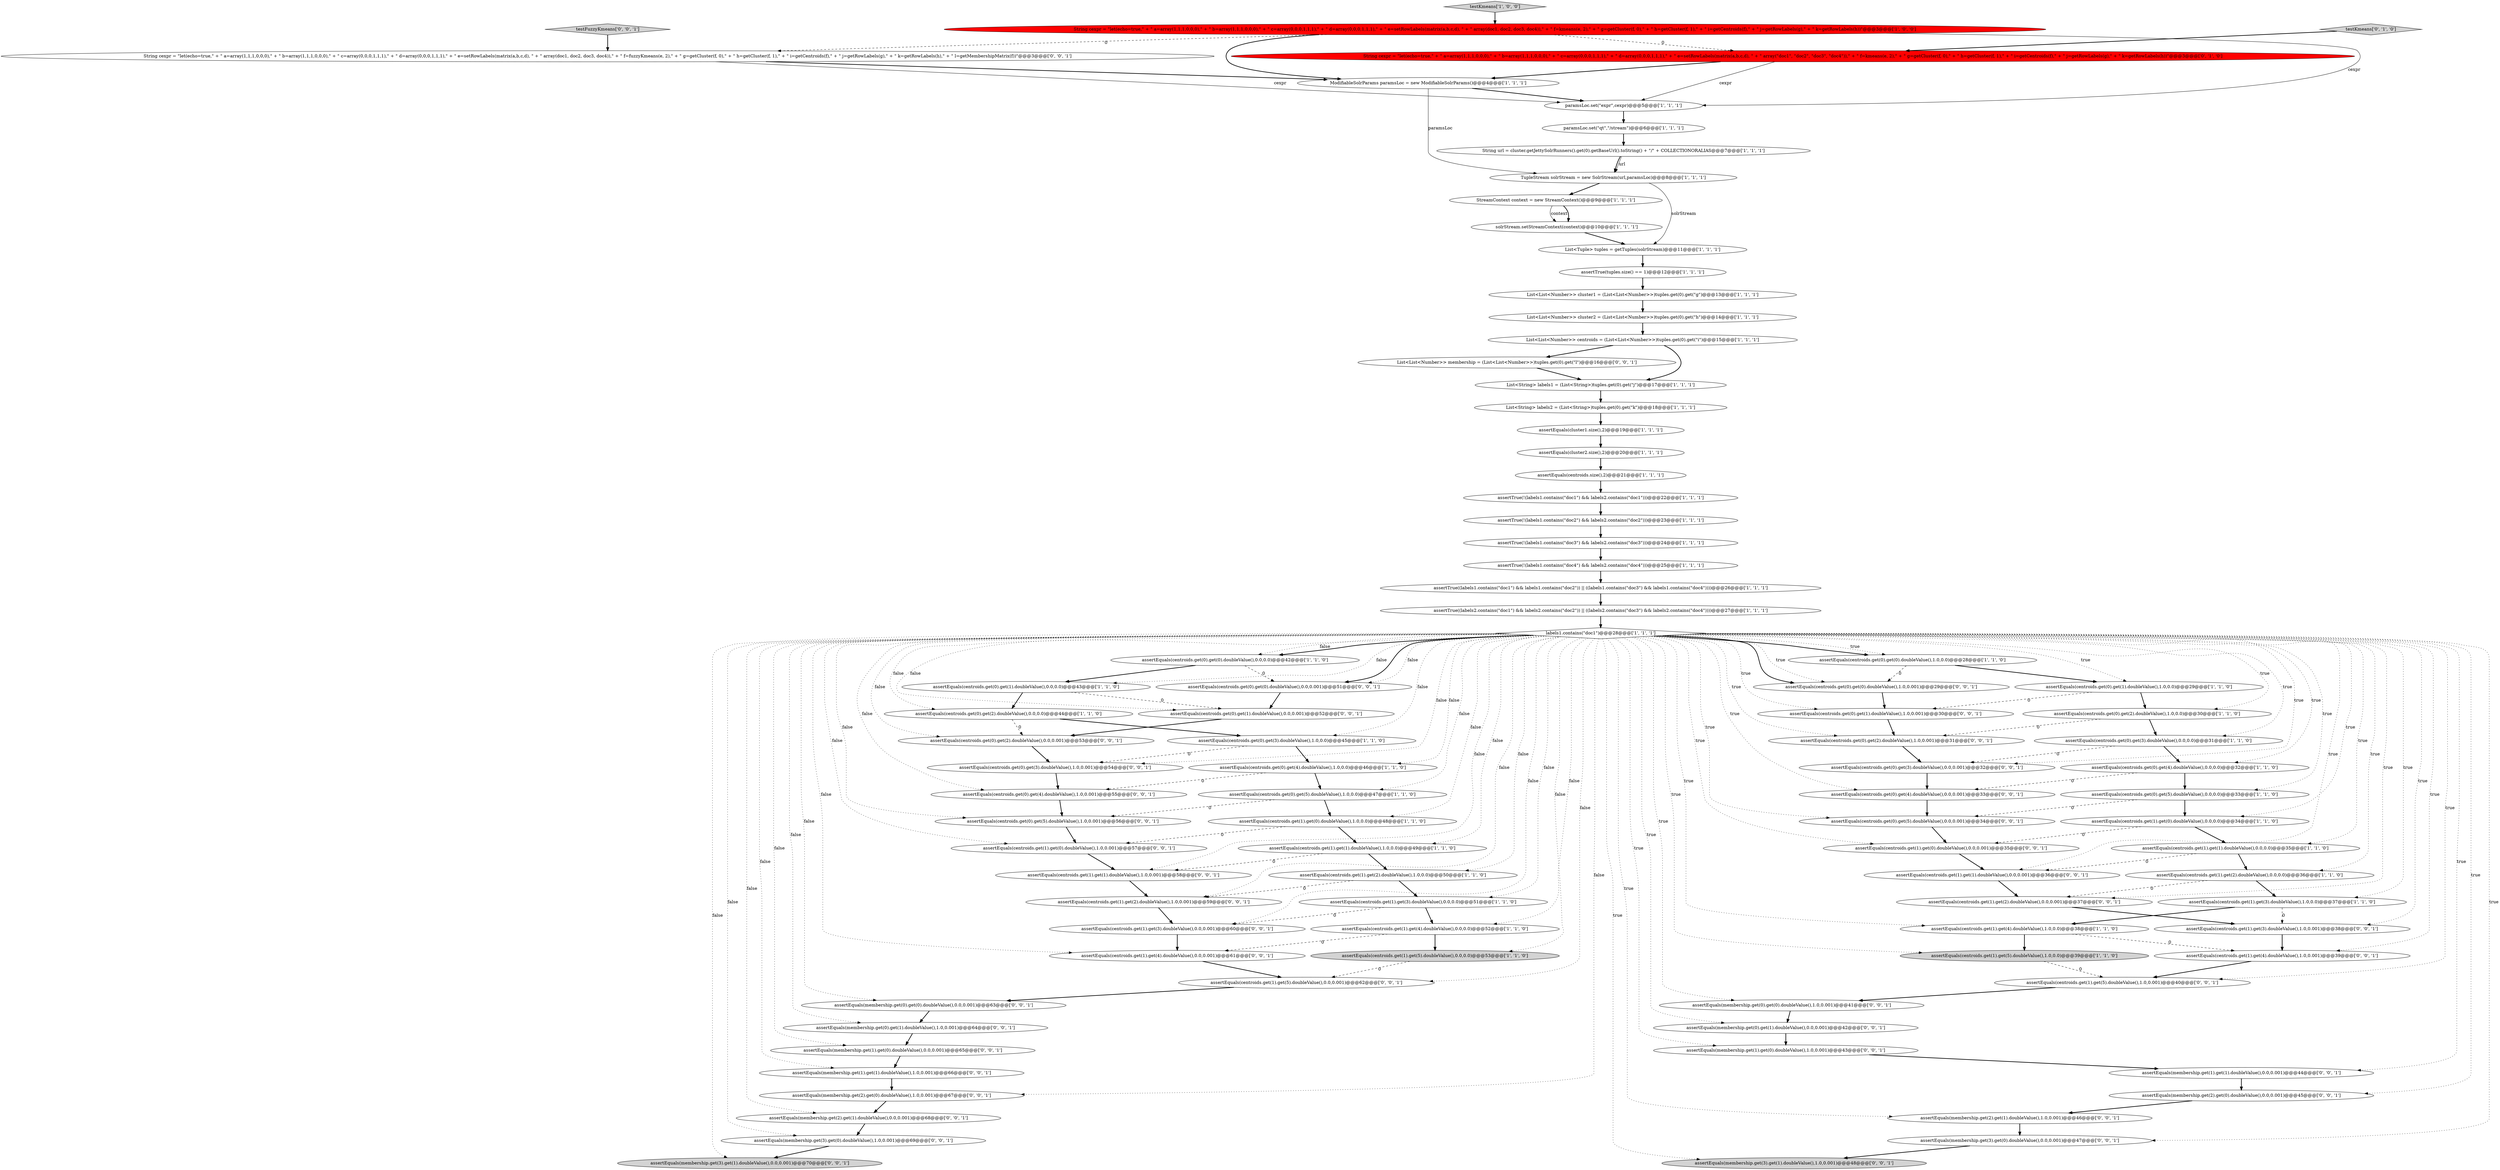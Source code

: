digraph {
3 [style = filled, label = "testKmeans['1', '0', '0']", fillcolor = lightgray, shape = diamond image = "AAA0AAABBB1BBB"];
40 [style = filled, label = "assertEquals(centroids.get(1).get(1).doubleValue(),1.0,0.0)@@@49@@@['1', '1', '0']", fillcolor = white, shape = ellipse image = "AAA0AAABBB1BBB"];
7 [style = filled, label = "assertEquals(centroids.get(0).get(0).doubleValue(),0.0,0.0)@@@42@@@['1', '1', '0']", fillcolor = white, shape = ellipse image = "AAA0AAABBB1BBB"];
75 [style = filled, label = "List<List<Number>> membership = (List<List<Number>>)tuples.get(0).get(\"l\")@@@16@@@['0', '0', '1']", fillcolor = white, shape = ellipse image = "AAA0AAABBB3BBB"];
48 [style = filled, label = "assertTrue(!(labels1.contains(\"doc1\") && labels2.contains(\"doc1\")))@@@22@@@['1', '1', '1']", fillcolor = white, shape = ellipse image = "AAA0AAABBB1BBB"];
91 [style = filled, label = "assertEquals(membership.get(1).get(0).doubleValue(),1.0,0.001)@@@43@@@['0', '0', '1']", fillcolor = white, shape = ellipse image = "AAA0AAABBB3BBB"];
64 [style = filled, label = "assertEquals(membership.get(2).get(1).doubleValue(),1.0,0.001)@@@46@@@['0', '0', '1']", fillcolor = white, shape = ellipse image = "AAA0AAABBB3BBB"];
88 [style = filled, label = "assertEquals(membership.get(0).get(0).doubleValue(),0.0,0.001)@@@63@@@['0', '0', '1']", fillcolor = white, shape = ellipse image = "AAA0AAABBB3BBB"];
44 [style = filled, label = "paramsLoc.set(\"expr\",cexpr)@@@5@@@['1', '1', '1']", fillcolor = white, shape = ellipse image = "AAA0AAABBB1BBB"];
81 [style = filled, label = "assertEquals(centroids.get(1).get(3).doubleValue(),0.0,0.001)@@@60@@@['0', '0', '1']", fillcolor = white, shape = ellipse image = "AAA0AAABBB3BBB"];
43 [style = filled, label = "assertEquals(centroids.get(1).get(2).doubleValue(),0.0,0.0)@@@36@@@['1', '1', '0']", fillcolor = white, shape = ellipse image = "AAA0AAABBB1BBB"];
52 [style = filled, label = "assertEquals(centroids.get(0).get(5).doubleValue(),1.0,0.001)@@@56@@@['0', '0', '1']", fillcolor = white, shape = ellipse image = "AAA0AAABBB3BBB"];
53 [style = filled, label = "assertEquals(centroids.get(1).get(0).doubleValue(),1.0,0.001)@@@57@@@['0', '0', '1']", fillcolor = white, shape = ellipse image = "AAA0AAABBB3BBB"];
41 [style = filled, label = "assertEquals(centroids.get(1).get(5).doubleValue(),0.0,0.0)@@@53@@@['1', '1', '0']", fillcolor = lightgray, shape = ellipse image = "AAA0AAABBB1BBB"];
54 [style = filled, label = "assertEquals(centroids.get(0).get(0).doubleValue(),1.0,0.001)@@@29@@@['0', '0', '1']", fillcolor = white, shape = ellipse image = "AAA0AAABBB3BBB"];
20 [style = filled, label = "assertEquals(centroids.get(0).get(5).doubleValue(),1.0,0.0)@@@47@@@['1', '1', '0']", fillcolor = white, shape = ellipse image = "AAA0AAABBB1BBB"];
5 [style = filled, label = "assertEquals(centroids.get(0).get(4).doubleValue(),1.0,0.0)@@@46@@@['1', '1', '0']", fillcolor = white, shape = ellipse image = "AAA0AAABBB1BBB"];
92 [style = filled, label = "assertEquals(membership.get(0).get(0).doubleValue(),1.0,0.001)@@@41@@@['0', '0', '1']", fillcolor = white, shape = ellipse image = "AAA0AAABBB3BBB"];
11 [style = filled, label = "assertTrue((labels1.contains(\"doc1\") && labels1.contains(\"doc2\")) || ((labels1.contains(\"doc3\") && labels1.contains(\"doc4\"))))@@@26@@@['1', '1', '1']", fillcolor = white, shape = ellipse image = "AAA0AAABBB1BBB"];
84 [style = filled, label = "assertEquals(membership.get(3).get(0).doubleValue(),1.0,0.001)@@@69@@@['0', '0', '1']", fillcolor = white, shape = ellipse image = "AAA0AAABBB3BBB"];
67 [style = filled, label = "assertEquals(centroids.get(1).get(5).doubleValue(),0.0,0.001)@@@62@@@['0', '0', '1']", fillcolor = white, shape = ellipse image = "AAA0AAABBB3BBB"];
82 [style = filled, label = "assertEquals(membership.get(3).get(1).doubleValue(),0.0,0.001)@@@70@@@['0', '0', '1']", fillcolor = lightgray, shape = ellipse image = "AAA0AAABBB3BBB"];
18 [style = filled, label = "assertTrue(!(labels1.contains(\"doc3\") && labels2.contains(\"doc3\")))@@@24@@@['1', '1', '1']", fillcolor = white, shape = ellipse image = "AAA0AAABBB1BBB"];
59 [style = filled, label = "assertEquals(membership.get(0).get(1).doubleValue(),0.0,0.001)@@@42@@@['0', '0', '1']", fillcolor = white, shape = ellipse image = "AAA0AAABBB3BBB"];
77 [style = filled, label = "assertEquals(centroids.get(1).get(5).doubleValue(),1.0,0.001)@@@40@@@['0', '0', '1']", fillcolor = white, shape = ellipse image = "AAA0AAABBB3BBB"];
22 [style = filled, label = "assertEquals(centroids.get(1).get(0).doubleValue(),0.0,0.0)@@@34@@@['1', '1', '0']", fillcolor = white, shape = ellipse image = "AAA0AAABBB1BBB"];
57 [style = filled, label = "assertEquals(centroids.get(1).get(4).doubleValue(),1.0,0.001)@@@39@@@['0', '0', '1']", fillcolor = white, shape = ellipse image = "AAA0AAABBB3BBB"];
87 [style = filled, label = "assertEquals(centroids.get(0).get(4).doubleValue(),0.0,0.001)@@@33@@@['0', '0', '1']", fillcolor = white, shape = ellipse image = "AAA0AAABBB3BBB"];
94 [style = filled, label = "assertEquals(centroids.get(1).get(2).doubleValue(),1.0,0.001)@@@59@@@['0', '0', '1']", fillcolor = white, shape = ellipse image = "AAA0AAABBB3BBB"];
65 [style = filled, label = "assertEquals(centroids.get(0).get(2).doubleValue(),1.0,0.001)@@@31@@@['0', '0', '1']", fillcolor = white, shape = ellipse image = "AAA0AAABBB3BBB"];
34 [style = filled, label = "labels1.contains(\"doc1\")@@@28@@@['1', '1', '1']", fillcolor = white, shape = diamond image = "AAA0AAABBB1BBB"];
85 [style = filled, label = "assertEquals(membership.get(1).get(1).doubleValue(),1.0,0.001)@@@66@@@['0', '0', '1']", fillcolor = white, shape = ellipse image = "AAA0AAABBB3BBB"];
63 [style = filled, label = "assertEquals(centroids.get(0).get(1).doubleValue(),0.0,0.001)@@@52@@@['0', '0', '1']", fillcolor = white, shape = ellipse image = "AAA0AAABBB3BBB"];
39 [style = filled, label = "assertEquals(centroids.get(0).get(2).doubleValue(),0.0,0.0)@@@44@@@['1', '1', '0']", fillcolor = white, shape = ellipse image = "AAA0AAABBB1BBB"];
49 [style = filled, label = "List<List<Number>> centroids = (List<List<Number>>)tuples.get(0).get(\"i\")@@@15@@@['1', '1', '1']", fillcolor = white, shape = ellipse image = "AAA0AAABBB1BBB"];
6 [style = filled, label = "assertEquals(centroids.get(1).get(3).doubleValue(),1.0,0.0)@@@37@@@['1', '1', '0']", fillcolor = white, shape = ellipse image = "AAA0AAABBB1BBB"];
16 [style = filled, label = "assertEquals(centroids.get(0).get(1).doubleValue(),0.0,0.0)@@@43@@@['1', '1', '0']", fillcolor = white, shape = ellipse image = "AAA0AAABBB1BBB"];
76 [style = filled, label = "assertEquals(centroids.get(0).get(3).doubleValue(),0.0,0.001)@@@32@@@['0', '0', '1']", fillcolor = white, shape = ellipse image = "AAA0AAABBB3BBB"];
51 [style = filled, label = "String cexpr = \"let(echo=true,\" + \" a=array(1,1,1,0,0,0),\" + \" b=array(1,1,1,0,0,0),\" + \" c=array(0,0,0,1,1,1),\" + \" d=array(0,0,0,1,1,1),\" + \" e=setRowLabels(matrix(a,b,c,d), \" + \" array(\"doc1\", \"doc2\", \"doc3\", \"doc4\")),\" + \" f=kmeans(e, 2),\" + \" g=getCluster(f, 0),\" + \" h=getCluster(f, 1),\" + \" i=getCentroids(f),\" + \" j=getRowLabels(g),\" + \" k=getRowLabels(h))\"@@@3@@@['0', '1', '0']", fillcolor = red, shape = ellipse image = "AAA1AAABBB2BBB"];
31 [style = filled, label = "assertEquals(centroids.get(1).get(0).doubleValue(),1.0,0.0)@@@48@@@['1', '1', '0']", fillcolor = white, shape = ellipse image = "AAA0AAABBB1BBB"];
25 [style = filled, label = "assertEquals(centroids.get(1).get(3).doubleValue(),0.0,0.0)@@@51@@@['1', '1', '0']", fillcolor = white, shape = ellipse image = "AAA0AAABBB1BBB"];
93 [style = filled, label = "assertEquals(membership.get(2).get(0).doubleValue(),1.0,0.001)@@@67@@@['0', '0', '1']", fillcolor = white, shape = ellipse image = "AAA0AAABBB3BBB"];
33 [style = filled, label = "assertTrue((labels2.contains(\"doc1\") && labels2.contains(\"doc2\")) || ((labels2.contains(\"doc3\") && labels2.contains(\"doc4\"))))@@@27@@@['1', '1', '1']", fillcolor = white, shape = ellipse image = "AAA0AAABBB1BBB"];
21 [style = filled, label = "paramsLoc.set(\"qt\",\"/stream\")@@@6@@@['1', '1', '1']", fillcolor = white, shape = ellipse image = "AAA0AAABBB1BBB"];
56 [style = filled, label = "assertEquals(centroids.get(0).get(5).doubleValue(),0.0,0.001)@@@34@@@['0', '0', '1']", fillcolor = white, shape = ellipse image = "AAA0AAABBB3BBB"];
42 [style = filled, label = "List<String> labels1 = (List<String>)tuples.get(0).get(\"j\")@@@17@@@['1', '1', '1']", fillcolor = white, shape = ellipse image = "AAA0AAABBB1BBB"];
61 [style = filled, label = "assertEquals(membership.get(3).get(1).doubleValue(),1.0,0.001)@@@48@@@['0', '0', '1']", fillcolor = lightgray, shape = ellipse image = "AAA0AAABBB3BBB"];
23 [style = filled, label = "assertEquals(centroids.get(0).get(3).doubleValue(),0.0,0.0)@@@31@@@['1', '1', '0']", fillcolor = white, shape = ellipse image = "AAA0AAABBB1BBB"];
55 [style = filled, label = "assertEquals(centroids.get(1).get(2).doubleValue(),0.0,0.001)@@@37@@@['0', '0', '1']", fillcolor = white, shape = ellipse image = "AAA0AAABBB3BBB"];
74 [style = filled, label = "assertEquals(centroids.get(1).get(1).doubleValue(),1.0,0.001)@@@58@@@['0', '0', '1']", fillcolor = white, shape = ellipse image = "AAA0AAABBB3BBB"];
0 [style = filled, label = "assertTrue(!(labels1.contains(\"doc2\") && labels2.contains(\"doc2\")))@@@23@@@['1', '1', '1']", fillcolor = white, shape = ellipse image = "AAA0AAABBB1BBB"];
19 [style = filled, label = "assertEquals(centroids.size(),2)@@@21@@@['1', '1', '1']", fillcolor = white, shape = ellipse image = "AAA0AAABBB1BBB"];
32 [style = filled, label = "solrStream.setStreamContext(context)@@@10@@@['1', '1', '1']", fillcolor = white, shape = ellipse image = "AAA0AAABBB1BBB"];
70 [style = filled, label = "assertEquals(membership.get(1).get(0).doubleValue(),0.0,0.001)@@@65@@@['0', '0', '1']", fillcolor = white, shape = ellipse image = "AAA0AAABBB3BBB"];
89 [style = filled, label = "assertEquals(membership.get(2).get(1).doubleValue(),0.0,0.001)@@@68@@@['0', '0', '1']", fillcolor = white, shape = ellipse image = "AAA0AAABBB3BBB"];
13 [style = filled, label = "assertEquals(centroids.get(0).get(2).doubleValue(),1.0,0.0)@@@30@@@['1', '1', '0']", fillcolor = white, shape = ellipse image = "AAA0AAABBB1BBB"];
69 [style = filled, label = "assertEquals(membership.get(2).get(0).doubleValue(),0.0,0.001)@@@45@@@['0', '0', '1']", fillcolor = white, shape = ellipse image = "AAA0AAABBB3BBB"];
28 [style = filled, label = "assertTrue(!(labels1.contains(\"doc4\") && labels2.contains(\"doc4\")))@@@25@@@['1', '1', '1']", fillcolor = white, shape = ellipse image = "AAA0AAABBB1BBB"];
17 [style = filled, label = "assertEquals(centroids.get(0).get(1).doubleValue(),1.0,0.0)@@@29@@@['1', '1', '0']", fillcolor = white, shape = ellipse image = "AAA0AAABBB1BBB"];
47 [style = filled, label = "StreamContext context = new StreamContext()@@@9@@@['1', '1', '1']", fillcolor = white, shape = ellipse image = "AAA0AAABBB1BBB"];
36 [style = filled, label = "assertEquals(centroids.get(1).get(5).doubleValue(),1.0,0.0)@@@39@@@['1', '1', '0']", fillcolor = lightgray, shape = ellipse image = "AAA0AAABBB1BBB"];
73 [style = filled, label = "assertEquals(centroids.get(1).get(1).doubleValue(),0.0,0.001)@@@36@@@['0', '0', '1']", fillcolor = white, shape = ellipse image = "AAA0AAABBB3BBB"];
71 [style = filled, label = "String cexpr = \"let(echo=true,\" + \" a=array(1,1,1,0,0,0),\" + \" b=array(1,1,1,0,0,0),\" + \" c=array(0,0,0,1,1,1),\" + \" d=array(0,0,0,1,1,1),\" + \" e=setRowLabels(matrix(a,b,c,d), \" + \" array(doc1, doc2, doc3, doc4)),\" + \" f=fuzzyKmeans(e, 2),\" + \" g=getCluster(f, 0),\" + \" h=getCluster(f, 1),\" + \" i=getCentroids(f),\" + \" j=getRowLabels(g),\" + \" k=getRowLabels(h),\" + \" l=getMembershipMatrix(f))\"@@@3@@@['0', '0', '1']", fillcolor = white, shape = ellipse image = "AAA0AAABBB3BBB"];
90 [style = filled, label = "assertEquals(centroids.get(0).get(2).doubleValue(),0.0,0.001)@@@53@@@['0', '0', '1']", fillcolor = white, shape = ellipse image = "AAA0AAABBB3BBB"];
68 [style = filled, label = "assertEquals(centroids.get(1).get(4).doubleValue(),0.0,0.001)@@@61@@@['0', '0', '1']", fillcolor = white, shape = ellipse image = "AAA0AAABBB3BBB"];
27 [style = filled, label = "List<List<Number>> cluster1 = (List<List<Number>>)tuples.get(0).get(\"g\")@@@13@@@['1', '1', '1']", fillcolor = white, shape = ellipse image = "AAA0AAABBB1BBB"];
66 [style = filled, label = "testFuzzyKmeans['0', '0', '1']", fillcolor = lightgray, shape = diamond image = "AAA0AAABBB3BBB"];
30 [style = filled, label = "assertEquals(centroids.get(1).get(1).doubleValue(),0.0,0.0)@@@35@@@['1', '1', '0']", fillcolor = white, shape = ellipse image = "AAA0AAABBB1BBB"];
78 [style = filled, label = "assertEquals(membership.get(3).get(0).doubleValue(),0.0,0.001)@@@47@@@['0', '0', '1']", fillcolor = white, shape = ellipse image = "AAA0AAABBB3BBB"];
14 [style = filled, label = "List<String> labels2 = (List<String>)tuples.get(0).get(\"k\")@@@18@@@['1', '1', '1']", fillcolor = white, shape = ellipse image = "AAA0AAABBB1BBB"];
10 [style = filled, label = "assertEquals(cluster2.size(),2)@@@20@@@['1', '1', '1']", fillcolor = white, shape = ellipse image = "AAA0AAABBB1BBB"];
24 [style = filled, label = "TupleStream solrStream = new SolrStream(url,paramsLoc)@@@8@@@['1', '1', '1']", fillcolor = white, shape = ellipse image = "AAA0AAABBB1BBB"];
38 [style = filled, label = "List<List<Number>> cluster2 = (List<List<Number>>)tuples.get(0).get(\"h\")@@@14@@@['1', '1', '1']", fillcolor = white, shape = ellipse image = "AAA0AAABBB1BBB"];
79 [style = filled, label = "assertEquals(membership.get(1).get(1).doubleValue(),0.0,0.001)@@@44@@@['0', '0', '1']", fillcolor = white, shape = ellipse image = "AAA0AAABBB3BBB"];
4 [style = filled, label = "assertTrue(tuples.size() == 1)@@@12@@@['1', '1', '1']", fillcolor = white, shape = ellipse image = "AAA0AAABBB1BBB"];
15 [style = filled, label = "String url = cluster.getJettySolrRunners().get(0).getBaseUrl().toString() + \"/\" + COLLECTIONORALIAS@@@7@@@['1', '1', '1']", fillcolor = white, shape = ellipse image = "AAA0AAABBB1BBB"];
1 [style = filled, label = "assertEquals(centroids.get(0).get(5).doubleValue(),0.0,0.0)@@@33@@@['1', '1', '0']", fillcolor = white, shape = ellipse image = "AAA0AAABBB1BBB"];
46 [style = filled, label = "List<Tuple> tuples = getTuples(solrStream)@@@11@@@['1', '1', '1']", fillcolor = white, shape = ellipse image = "AAA0AAABBB1BBB"];
2 [style = filled, label = "assertEquals(centroids.get(1).get(2).doubleValue(),1.0,0.0)@@@50@@@['1', '1', '0']", fillcolor = white, shape = ellipse image = "AAA0AAABBB1BBB"];
45 [style = filled, label = "assertEquals(centroids.get(0).get(3).doubleValue(),1.0,0.0)@@@45@@@['1', '1', '0']", fillcolor = white, shape = ellipse image = "AAA0AAABBB1BBB"];
37 [style = filled, label = "assertEquals(centroids.get(0).get(0).doubleValue(),1.0,0.0)@@@28@@@['1', '1', '0']", fillcolor = white, shape = ellipse image = "AAA0AAABBB1BBB"];
86 [style = filled, label = "assertEquals(centroids.get(0).get(1).doubleValue(),1.0,0.001)@@@30@@@['0', '0', '1']", fillcolor = white, shape = ellipse image = "AAA0AAABBB3BBB"];
12 [style = filled, label = "assertEquals(centroids.get(0).get(4).doubleValue(),0.0,0.0)@@@32@@@['1', '1', '0']", fillcolor = white, shape = ellipse image = "AAA0AAABBB1BBB"];
8 [style = filled, label = "String cexpr = \"let(echo=true,\" + \" a=array(1,1,1,0,0,0),\" + \" b=array(1,1,1,0,0,0),\" + \" c=array(0,0,0,1,1,1),\" + \" d=array(0,0,0,1,1,1),\" + \" e=setRowLabels(matrix(a,b,c,d), \" + \" array(doc1, doc2, doc3, doc4)),\" + \" f=kmeans(e, 2),\" + \" g=getCluster(f, 0),\" + \" h=getCluster(f, 1),\" + \" i=getCentroids(f),\" + \" j=getRowLabels(g),\" + \" k=getRowLabels(h))\"@@@3@@@['1', '0', '0']", fillcolor = red, shape = ellipse image = "AAA1AAABBB1BBB"];
62 [style = filled, label = "assertEquals(centroids.get(0).get(3).doubleValue(),1.0,0.001)@@@54@@@['0', '0', '1']", fillcolor = white, shape = ellipse image = "AAA0AAABBB3BBB"];
80 [style = filled, label = "assertEquals(centroids.get(0).get(4).doubleValue(),1.0,0.001)@@@55@@@['0', '0', '1']", fillcolor = white, shape = ellipse image = "AAA0AAABBB3BBB"];
35 [style = filled, label = "assertEquals(centroids.get(1).get(4).doubleValue(),0.0,0.0)@@@52@@@['1', '1', '0']", fillcolor = white, shape = ellipse image = "AAA0AAABBB1BBB"];
50 [style = filled, label = "testKmeans['0', '1', '0']", fillcolor = lightgray, shape = diamond image = "AAA0AAABBB2BBB"];
60 [style = filled, label = "assertEquals(centroids.get(0).get(0).doubleValue(),0.0,0.001)@@@51@@@['0', '0', '1']", fillcolor = white, shape = ellipse image = "AAA0AAABBB3BBB"];
83 [style = filled, label = "assertEquals(centroids.get(1).get(0).doubleValue(),0.0,0.001)@@@35@@@['0', '0', '1']", fillcolor = white, shape = ellipse image = "AAA0AAABBB3BBB"];
58 [style = filled, label = "assertEquals(centroids.get(1).get(3).doubleValue(),1.0,0.001)@@@38@@@['0', '0', '1']", fillcolor = white, shape = ellipse image = "AAA0AAABBB3BBB"];
26 [style = filled, label = "assertEquals(centroids.get(1).get(4).doubleValue(),1.0,0.0)@@@38@@@['1', '1', '0']", fillcolor = white, shape = ellipse image = "AAA0AAABBB1BBB"];
72 [style = filled, label = "assertEquals(membership.get(0).get(1).doubleValue(),1.0,0.001)@@@64@@@['0', '0', '1']", fillcolor = white, shape = ellipse image = "AAA0AAABBB3BBB"];
29 [style = filled, label = "ModifiableSolrParams paramsLoc = new ModifiableSolrParams()@@@4@@@['1', '1', '1']", fillcolor = white, shape = ellipse image = "AAA0AAABBB1BBB"];
9 [style = filled, label = "assertEquals(cluster1.size(),2)@@@19@@@['1', '1', '1']", fillcolor = white, shape = ellipse image = "AAA0AAABBB1BBB"];
40->2 [style = bold, label=""];
34->84 [style = dotted, label="false"];
34->12 [style = dotted, label="true"];
27->38 [style = bold, label=""];
20->52 [style = dashed, label="0"];
5->20 [style = bold, label=""];
78->61 [style = bold, label=""];
34->16 [style = dotted, label="false"];
35->41 [style = bold, label=""];
34->56 [style = dotted, label="true"];
34->70 [style = dotted, label="false"];
10->19 [style = bold, label=""];
21->15 [style = bold, label=""];
34->76 [style = dotted, label="true"];
34->73 [style = dotted, label="true"];
34->63 [style = dotted, label="false"];
9->10 [style = bold, label=""];
25->35 [style = bold, label=""];
34->67 [style = dotted, label="false"];
22->83 [style = dashed, label="0"];
34->65 [style = dotted, label="true"];
22->30 [style = bold, label=""];
13->65 [style = dashed, label="0"];
51->44 [style = solid, label="cexpr"];
34->26 [style = dotted, label="true"];
34->23 [style = dotted, label="true"];
8->71 [style = dashed, label="0"];
75->42 [style = bold, label=""];
77->92 [style = bold, label=""];
34->2 [style = dotted, label="false"];
34->43 [style = dotted, label="true"];
38->49 [style = bold, label=""];
56->83 [style = bold, label=""];
76->87 [style = bold, label=""];
7->60 [style = dashed, label="0"];
8->51 [style = dashed, label="0"];
7->16 [style = bold, label=""];
60->63 [style = bold, label=""];
34->80 [style = dotted, label="false"];
11->33 [style = bold, label=""];
36->77 [style = dashed, label="0"];
31->40 [style = bold, label=""];
29->44 [style = bold, label=""];
14->9 [style = bold, label=""];
23->12 [style = bold, label=""];
2->25 [style = bold, label=""];
34->37 [style = dotted, label="true"];
71->29 [style = bold, label=""];
83->73 [style = bold, label=""];
26->57 [style = dashed, label="0"];
34->55 [style = dotted, label="true"];
47->32 [style = solid, label="context"];
34->53 [style = dotted, label="false"];
63->90 [style = bold, label=""];
12->87 [style = dashed, label="0"];
8->44 [style = solid, label="cexpr"];
79->69 [style = bold, label=""];
44->21 [style = bold, label=""];
34->13 [style = dotted, label="true"];
5->80 [style = dashed, label="0"];
34->5 [style = dotted, label="false"];
35->68 [style = dashed, label="0"];
17->86 [style = dashed, label="0"];
34->90 [style = dotted, label="false"];
34->60 [style = dotted, label="false"];
1->56 [style = dashed, label="0"];
65->76 [style = bold, label=""];
34->54 [style = bold, label=""];
69->64 [style = bold, label=""];
39->45 [style = bold, label=""];
34->25 [style = dotted, label="false"];
20->31 [style = bold, label=""];
34->94 [style = dotted, label="false"];
12->1 [style = bold, label=""];
24->47 [style = bold, label=""];
18->28 [style = bold, label=""];
45->62 [style = dashed, label="0"];
34->74 [style = dotted, label="false"];
34->88 [style = dotted, label="false"];
34->22 [style = dotted, label="true"];
85->93 [style = bold, label=""];
34->62 [style = dotted, label="false"];
46->4 [style = bold, label=""];
81->68 [style = bold, label=""];
73->55 [style = bold, label=""];
66->71 [style = bold, label=""];
34->7 [style = dotted, label="false"];
15->24 [style = solid, label="url"];
34->83 [style = dotted, label="true"];
34->40 [style = dotted, label="false"];
16->39 [style = bold, label=""];
34->45 [style = dotted, label="false"];
70->85 [style = bold, label=""];
86->65 [style = bold, label=""];
88->72 [style = bold, label=""];
90->62 [style = bold, label=""];
34->77 [style = dotted, label="true"];
34->69 [style = dotted, label="true"];
80->52 [style = bold, label=""];
34->85 [style = dotted, label="false"];
34->39 [style = dotted, label="false"];
34->79 [style = dotted, label="true"];
6->26 [style = bold, label=""];
34->31 [style = dotted, label="false"];
32->46 [style = bold, label=""];
6->58 [style = dashed, label="0"];
71->44 [style = solid, label="cexpr"];
92->59 [style = bold, label=""];
30->43 [style = bold, label=""];
34->81 [style = dotted, label="false"];
34->36 [style = dotted, label="true"];
67->88 [style = bold, label=""];
34->89 [style = dotted, label="false"];
58->57 [style = bold, label=""];
2->94 [style = dashed, label="0"];
34->64 [style = dotted, label="true"];
34->1 [style = dotted, label="true"];
34->86 [style = dotted, label="true"];
23->76 [style = dashed, label="0"];
57->77 [style = bold, label=""];
42->14 [style = bold, label=""];
62->80 [style = bold, label=""];
34->61 [style = dotted, label="true"];
51->29 [style = bold, label=""];
91->79 [style = bold, label=""];
34->68 [style = dotted, label="false"];
31->53 [style = dashed, label="0"];
47->32 [style = bold, label=""];
30->73 [style = dashed, label="0"];
74->94 [style = bold, label=""];
53->74 [style = bold, label=""];
3->8 [style = bold, label=""];
34->52 [style = dotted, label="false"];
34->93 [style = dotted, label="false"];
16->63 [style = dashed, label="0"];
64->78 [style = bold, label=""];
94->81 [style = bold, label=""];
24->46 [style = solid, label="solrStream"];
59->91 [style = bold, label=""];
49->75 [style = bold, label=""];
0->18 [style = bold, label=""];
17->13 [style = bold, label=""];
34->41 [style = dotted, label="false"];
34->30 [style = dotted, label="true"];
93->89 [style = bold, label=""];
25->81 [style = dashed, label="0"];
89->84 [style = bold, label=""];
49->42 [style = bold, label=""];
19->48 [style = bold, label=""];
52->53 [style = bold, label=""];
34->20 [style = dotted, label="false"];
68->67 [style = bold, label=""];
54->86 [style = bold, label=""];
34->72 [style = dotted, label="false"];
29->24 [style = solid, label="paramsLoc"];
72->70 [style = bold, label=""];
26->36 [style = bold, label=""];
28->11 [style = bold, label=""];
37->17 [style = bold, label=""];
40->74 [style = dashed, label="0"];
34->7 [style = bold, label=""];
37->54 [style = dashed, label="0"];
34->57 [style = dotted, label="true"];
84->82 [style = bold, label=""];
34->58 [style = dotted, label="true"];
34->91 [style = dotted, label="true"];
43->6 [style = bold, label=""];
48->0 [style = bold, label=""];
87->56 [style = bold, label=""];
41->67 [style = dashed, label="0"];
1->22 [style = bold, label=""];
34->60 [style = bold, label=""];
34->92 [style = dotted, label="true"];
34->37 [style = bold, label=""];
34->17 [style = dotted, label="true"];
39->90 [style = dashed, label="0"];
50->51 [style = bold, label=""];
15->24 [style = bold, label=""];
34->78 [style = dotted, label="true"];
4->27 [style = bold, label=""];
34->35 [style = dotted, label="false"];
34->87 [style = dotted, label="true"];
13->23 [style = bold, label=""];
43->55 [style = dashed, label="0"];
34->6 [style = dotted, label="true"];
34->54 [style = dotted, label="true"];
34->59 [style = dotted, label="true"];
33->34 [style = bold, label=""];
8->29 [style = bold, label=""];
55->58 [style = bold, label=""];
34->82 [style = dotted, label="false"];
45->5 [style = bold, label=""];
}
